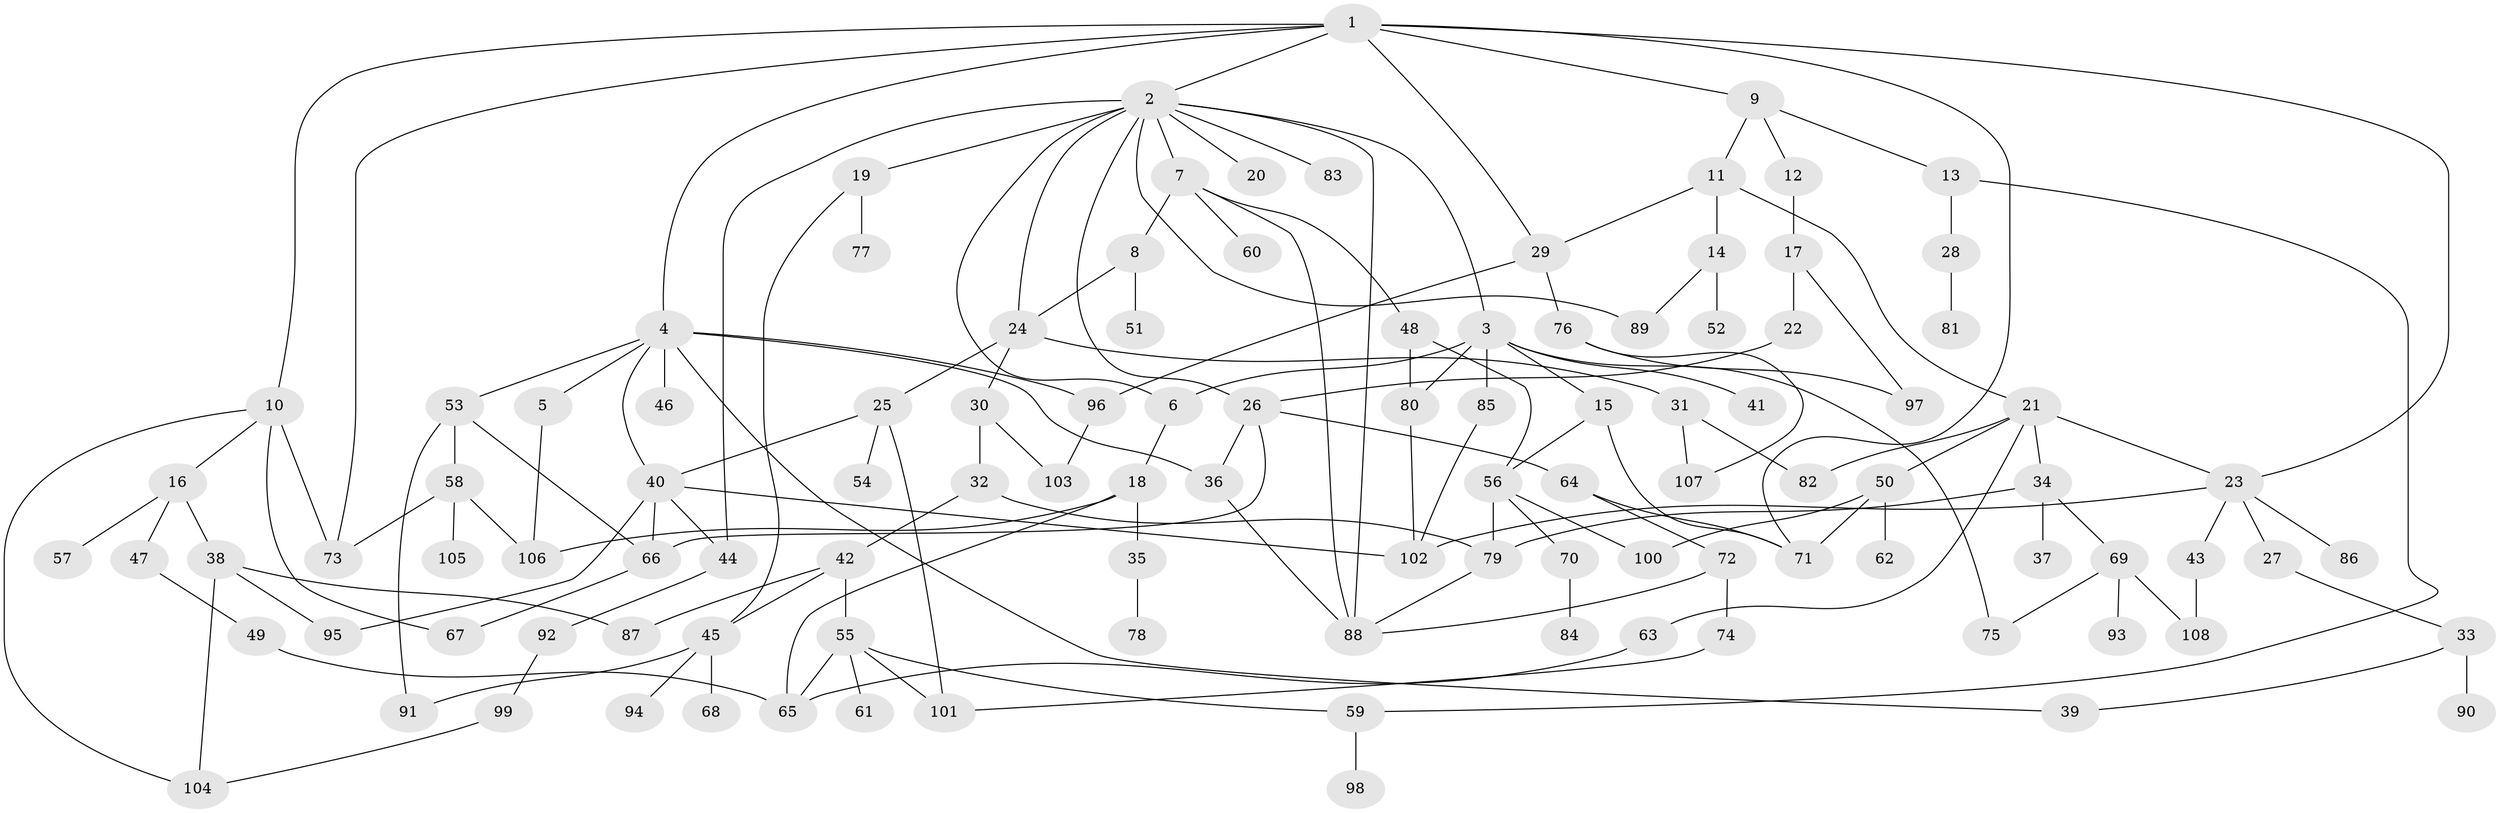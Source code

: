 // Generated by graph-tools (version 1.1) at 2025/41/03/09/25 04:41:35]
// undirected, 108 vertices, 158 edges
graph export_dot {
graph [start="1"]
  node [color=gray90,style=filled];
  1;
  2;
  3;
  4;
  5;
  6;
  7;
  8;
  9;
  10;
  11;
  12;
  13;
  14;
  15;
  16;
  17;
  18;
  19;
  20;
  21;
  22;
  23;
  24;
  25;
  26;
  27;
  28;
  29;
  30;
  31;
  32;
  33;
  34;
  35;
  36;
  37;
  38;
  39;
  40;
  41;
  42;
  43;
  44;
  45;
  46;
  47;
  48;
  49;
  50;
  51;
  52;
  53;
  54;
  55;
  56;
  57;
  58;
  59;
  60;
  61;
  62;
  63;
  64;
  65;
  66;
  67;
  68;
  69;
  70;
  71;
  72;
  73;
  74;
  75;
  76;
  77;
  78;
  79;
  80;
  81;
  82;
  83;
  84;
  85;
  86;
  87;
  88;
  89;
  90;
  91;
  92;
  93;
  94;
  95;
  96;
  97;
  98;
  99;
  100;
  101;
  102;
  103;
  104;
  105;
  106;
  107;
  108;
  1 -- 2;
  1 -- 4;
  1 -- 9;
  1 -- 10;
  1 -- 23;
  1 -- 29;
  1 -- 73;
  1 -- 71;
  2 -- 3;
  2 -- 7;
  2 -- 19;
  2 -- 20;
  2 -- 24;
  2 -- 44;
  2 -- 83;
  2 -- 88;
  2 -- 89;
  2 -- 26;
  2 -- 6;
  3 -- 6;
  3 -- 15;
  3 -- 41;
  3 -- 85;
  3 -- 80;
  3 -- 75;
  4 -- 5;
  4 -- 40;
  4 -- 46;
  4 -- 53;
  4 -- 36;
  4 -- 39;
  4 -- 96;
  5 -- 106;
  6 -- 18;
  7 -- 8;
  7 -- 48;
  7 -- 60;
  7 -- 88;
  8 -- 51;
  8 -- 24;
  9 -- 11;
  9 -- 12;
  9 -- 13;
  10 -- 16;
  10 -- 67;
  10 -- 73;
  10 -- 104;
  11 -- 14;
  11 -- 21;
  11 -- 29;
  12 -- 17;
  13 -- 28;
  13 -- 59;
  14 -- 52;
  14 -- 89;
  15 -- 56;
  15 -- 71;
  16 -- 38;
  16 -- 47;
  16 -- 57;
  17 -- 22;
  17 -- 97;
  18 -- 35;
  18 -- 65;
  18 -- 106;
  19 -- 45;
  19 -- 77;
  21 -- 34;
  21 -- 50;
  21 -- 63;
  21 -- 82;
  21 -- 23;
  22 -- 26;
  23 -- 27;
  23 -- 43;
  23 -- 86;
  23 -- 102;
  24 -- 25;
  24 -- 30;
  24 -- 31;
  25 -- 54;
  25 -- 101;
  25 -- 40;
  26 -- 36;
  26 -- 64;
  26 -- 66;
  27 -- 33;
  28 -- 81;
  29 -- 76;
  29 -- 96;
  30 -- 32;
  30 -- 103;
  31 -- 82;
  31 -- 107;
  32 -- 42;
  32 -- 79;
  33 -- 39;
  33 -- 90;
  34 -- 37;
  34 -- 69;
  34 -- 79;
  35 -- 78;
  36 -- 88;
  38 -- 95;
  38 -- 104;
  38 -- 87;
  40 -- 102;
  40 -- 95;
  40 -- 44;
  40 -- 66;
  42 -- 55;
  42 -- 87;
  42 -- 45;
  43 -- 108;
  44 -- 92;
  45 -- 68;
  45 -- 94;
  45 -- 91;
  47 -- 49;
  48 -- 80;
  48 -- 56;
  49 -- 65;
  50 -- 62;
  50 -- 71;
  50 -- 100;
  53 -- 58;
  53 -- 91;
  53 -- 66;
  55 -- 61;
  55 -- 65;
  55 -- 59;
  55 -- 101;
  56 -- 70;
  56 -- 100;
  56 -- 79;
  58 -- 73;
  58 -- 105;
  58 -- 106;
  59 -- 98;
  63 -- 65;
  64 -- 72;
  64 -- 71;
  66 -- 67;
  69 -- 75;
  69 -- 93;
  69 -- 108;
  70 -- 84;
  72 -- 74;
  72 -- 88;
  74 -- 101;
  76 -- 97;
  76 -- 107;
  79 -- 88;
  80 -- 102;
  85 -- 102;
  92 -- 99;
  96 -- 103;
  99 -- 104;
}
